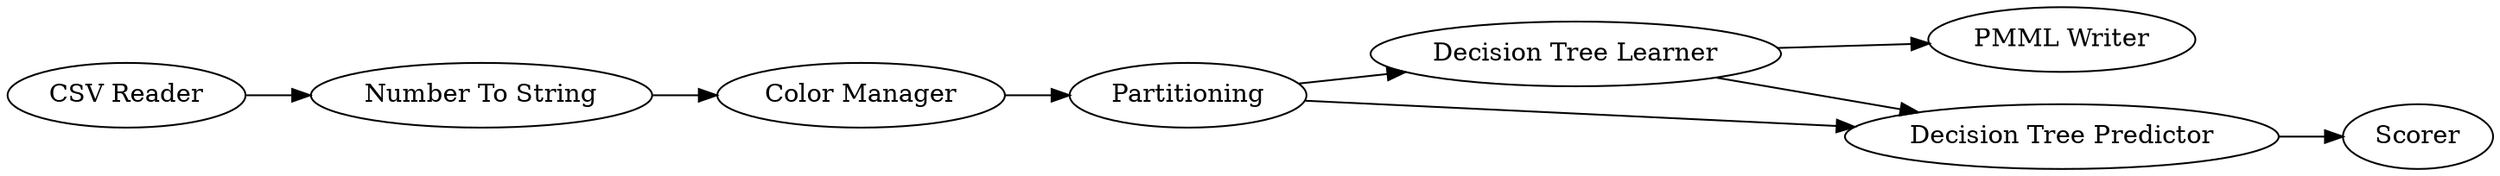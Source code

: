 digraph {
	5 -> 8
	4 -> 5
	3 -> 4
	5 -> 6
	1 -> 2
	2 -> 3
	6 -> 7
	4 -> 6
	5 [label="Decision Tree Learner"]
	1 [label="CSV Reader"]
	7 [label=Scorer]
	4 [label=Partitioning]
	6 [label="Decision Tree Predictor"]
	8 [label="PMML Writer"]
	3 [label="Color Manager"]
	2 [label="Number To String"]
	rankdir=LR
}
